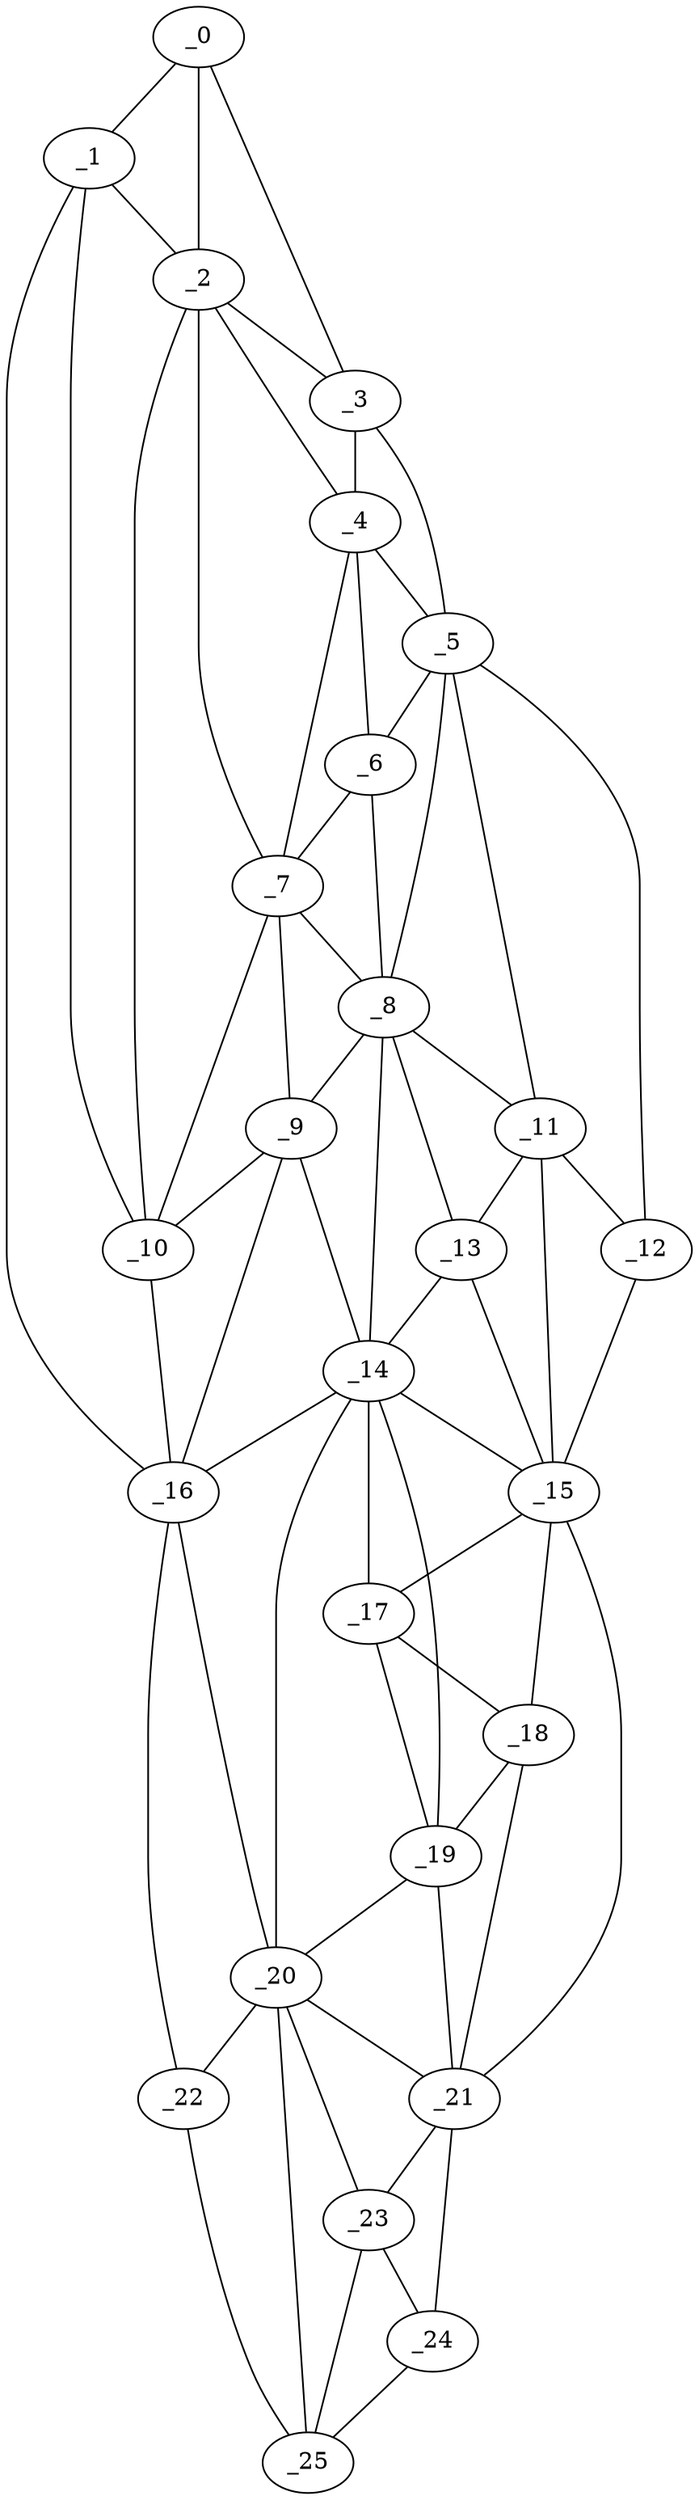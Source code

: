graph "obj3__340.gxl" {
	_0	 [x=5,
		y=76];
	_1	 [x=14,
		y=78];
	_0 -- _1	 [valence=1];
	_2	 [x=19,
		y=70];
	_0 -- _2	 [valence=1];
	_3	 [x=20,
		y=61];
	_0 -- _3	 [valence=1];
	_1 -- _2	 [valence=2];
	_10	 [x=65,
		y=77];
	_1 -- _10	 [valence=1];
	_16	 [x=86,
		y=91];
	_1 -- _16	 [valence=1];
	_2 -- _3	 [valence=2];
	_4	 [x=37,
		y=55];
	_2 -- _4	 [valence=2];
	_7	 [x=55,
		y=61];
	_2 -- _7	 [valence=1];
	_2 -- _10	 [valence=2];
	_3 -- _4	 [valence=1];
	_5	 [x=46,
		y=43];
	_3 -- _5	 [valence=1];
	_4 -- _5	 [valence=1];
	_6	 [x=55,
		y=55];
	_4 -- _6	 [valence=2];
	_4 -- _7	 [valence=1];
	_5 -- _6	 [valence=2];
	_8	 [x=63,
		y=54];
	_5 -- _8	 [valence=2];
	_11	 [x=74,
		y=36];
	_5 -- _11	 [valence=2];
	_12	 [x=77,
		y=32];
	_5 -- _12	 [valence=1];
	_6 -- _7	 [valence=2];
	_6 -- _8	 [valence=2];
	_7 -- _8	 [valence=2];
	_9	 [x=64,
		y=69];
	_7 -- _9	 [valence=2];
	_7 -- _10	 [valence=2];
	_8 -- _9	 [valence=2];
	_8 -- _11	 [valence=2];
	_13	 [x=77,
		y=46];
	_8 -- _13	 [valence=2];
	_14	 [x=85,
		y=49];
	_8 -- _14	 [valence=1];
	_9 -- _10	 [valence=2];
	_9 -- _14	 [valence=2];
	_9 -- _16	 [valence=1];
	_10 -- _16	 [valence=2];
	_11 -- _12	 [valence=2];
	_11 -- _13	 [valence=1];
	_15	 [x=86,
		y=33];
	_11 -- _15	 [valence=2];
	_12 -- _15	 [valence=1];
	_13 -- _14	 [valence=1];
	_13 -- _15	 [valence=2];
	_14 -- _15	 [valence=2];
	_14 -- _16	 [valence=1];
	_17	 [x=92,
		y=42];
	_14 -- _17	 [valence=2];
	_19	 [x=103,
		y=49];
	_14 -- _19	 [valence=2];
	_20	 [x=106,
		y=71];
	_14 -- _20	 [valence=1];
	_15 -- _17	 [valence=2];
	_18	 [x=101,
		y=45];
	_15 -- _18	 [valence=2];
	_21	 [x=118,
		y=52];
	_15 -- _21	 [valence=1];
	_16 -- _20	 [valence=2];
	_22	 [x=120,
		y=76];
	_16 -- _22	 [valence=1];
	_17 -- _18	 [valence=2];
	_17 -- _19	 [valence=2];
	_18 -- _19	 [valence=2];
	_18 -- _21	 [valence=2];
	_19 -- _20	 [valence=2];
	_19 -- _21	 [valence=1];
	_20 -- _21	 [valence=1];
	_20 -- _22	 [valence=2];
	_23	 [x=121,
		y=55];
	_20 -- _23	 [valence=1];
	_25	 [x=126,
		y=70];
	_20 -- _25	 [valence=2];
	_21 -- _23	 [valence=2];
	_24	 [x=126,
		y=58];
	_21 -- _24	 [valence=1];
	_22 -- _25	 [valence=1];
	_23 -- _24	 [valence=2];
	_23 -- _25	 [valence=1];
	_24 -- _25	 [valence=1];
}
